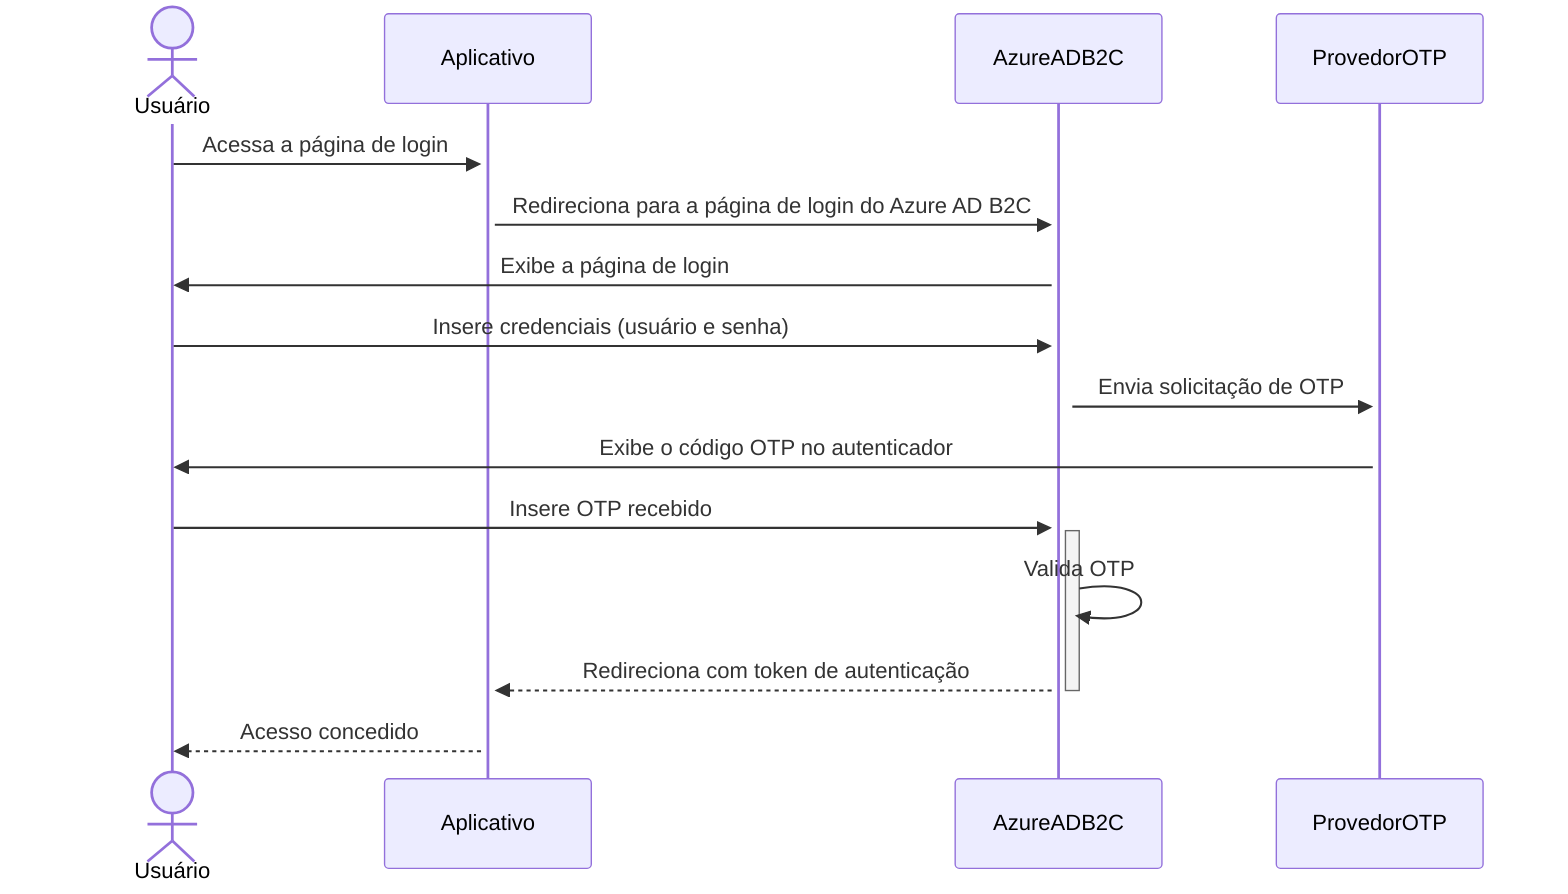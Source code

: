 sequenceDiagram
    actor Usuário
    participant Aplicativo
    participant AzureADB2C
    participant ProvedorOTP

    Usuário->>+Aplicativo: Acessa a página de login
    Aplicativo->>+AzureADB2C: Redireciona para a página de login do Azure AD B2C
    AzureADB2C->>Usuário: Exibe a página de login
    Usuário->>+AzureADB2C: Insere credenciais (usuário e senha)
    AzureADB2C->>+ProvedorOTP: Envia solicitação de OTP
    ProvedorOTP->>Usuário: Exibe o código OTP no autenticador
    Usuário->>+AzureADB2C: Insere OTP recebido
    AzureADB2C->>AzureADB2C: Valida OTP
    AzureADB2C-->>-Aplicativo: Redireciona com token de autenticação
    Aplicativo-->>Usuário: Acesso concedido